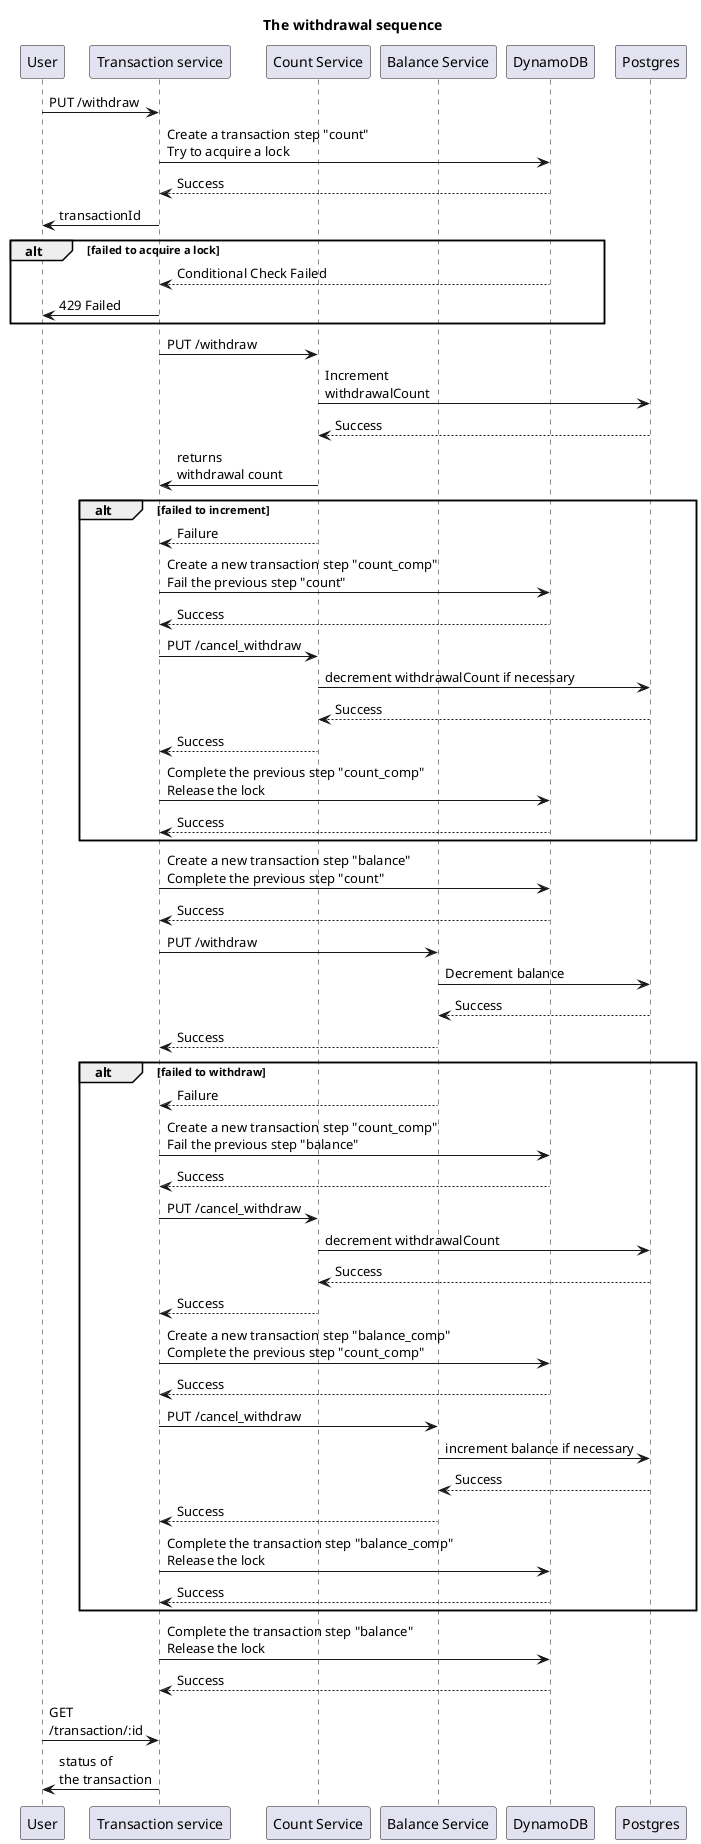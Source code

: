@startuml withdraw sequence
title The withdrawal sequence

participant "User" as User
participant "Transaction service" as TxService
participant "Count Service" as Count
participant "Balance Service" as Balance
participant "DynamoDB" as DynamoDB
participant "Postgres" as Postgres

User->TxService: PUT /withdraw
TxService->DynamoDB: Create a transaction step "count" \nTry to acquire a lock
DynamoDB-->TxService: Success
TxService->User: transactionId

alt failed to acquire a lock
    DynamoDB-->TxService: Conditional Check Failed
    TxService->User: 429 Failed
end

TxService->Count: PUT /withdraw
Count->Postgres: Increment \nwithdrawalCount
Postgres-->Count: Success
Count->TxService: returns \nwithdrawal count
alt failed to increment
    Count-->TxService: Failure
    TxService->DynamoDB: Create a new transaction step "count_comp" \nFail the previous step "count"
    DynamoDB-->TxService: Success
    TxService->Count: PUT /cancel_withdraw
    Count->Postgres: decrement withdrawalCount if necessary
    Postgres-->Count: Success
    Count-->TxService: Success
    TxService->DynamoDB: Complete the previous step "count_comp" \nRelease the lock
    DynamoDB-->TxService: Success
end
TxService->DynamoDB: Create a new transaction step "balance"\nComplete the previous step "count"
DynamoDB-->TxService: Success
TxService->Balance: PUT /withdraw
Balance->Postgres: Decrement balance
Postgres-->Balance: Success
Balance-->TxService: Success
alt failed to withdraw
    Balance-->TxService: Failure
    TxService->DynamoDB: Create a new transaction step "count_comp" \nFail the previous step "balance"
    DynamoDB-->TxService: Success
    TxService->Count: PUT /cancel_withdraw
    Count->Postgres: decrement withdrawalCount
    Postgres-->Count: Success
    Count-->TxService: Success
    TxService->DynamoDB: Create a new transaction step "balance_comp" \nComplete the previous step "count_comp"
    DynamoDB-->TxService: Success
    TxService->Balance: PUT /cancel_withdraw
    Balance->Postgres: increment balance if necessary
    Postgres-->Balance: Success
    Balance-->TxService: Success
    TxService->DynamoDB: Complete the transaction step "balance_comp" \nRelease the lock
    DynamoDB-->TxService: Success
end
TxService->DynamoDB: Complete the transaction step "balance" \nRelease the lock
DynamoDB-->TxService: Success

User->TxService: GET \n/transaction/:id
TxService->User: status of \nthe transaction